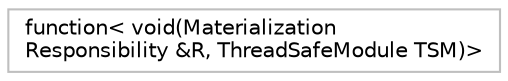 digraph "Graphical Class Hierarchy"
{
 // LATEX_PDF_SIZE
  bgcolor="transparent";
  edge [fontname="Helvetica",fontsize="10",labelfontname="Helvetica",labelfontsize="10"];
  node [fontname="Helvetica",fontsize="10",shape=record];
  rankdir="LR";
  Node0 [label="function\< void(Materialization\lResponsibility &R, ThreadSafeModule TSM)\>",height=0.2,width=0.4,color="grey75",tooltip=" "];
}
